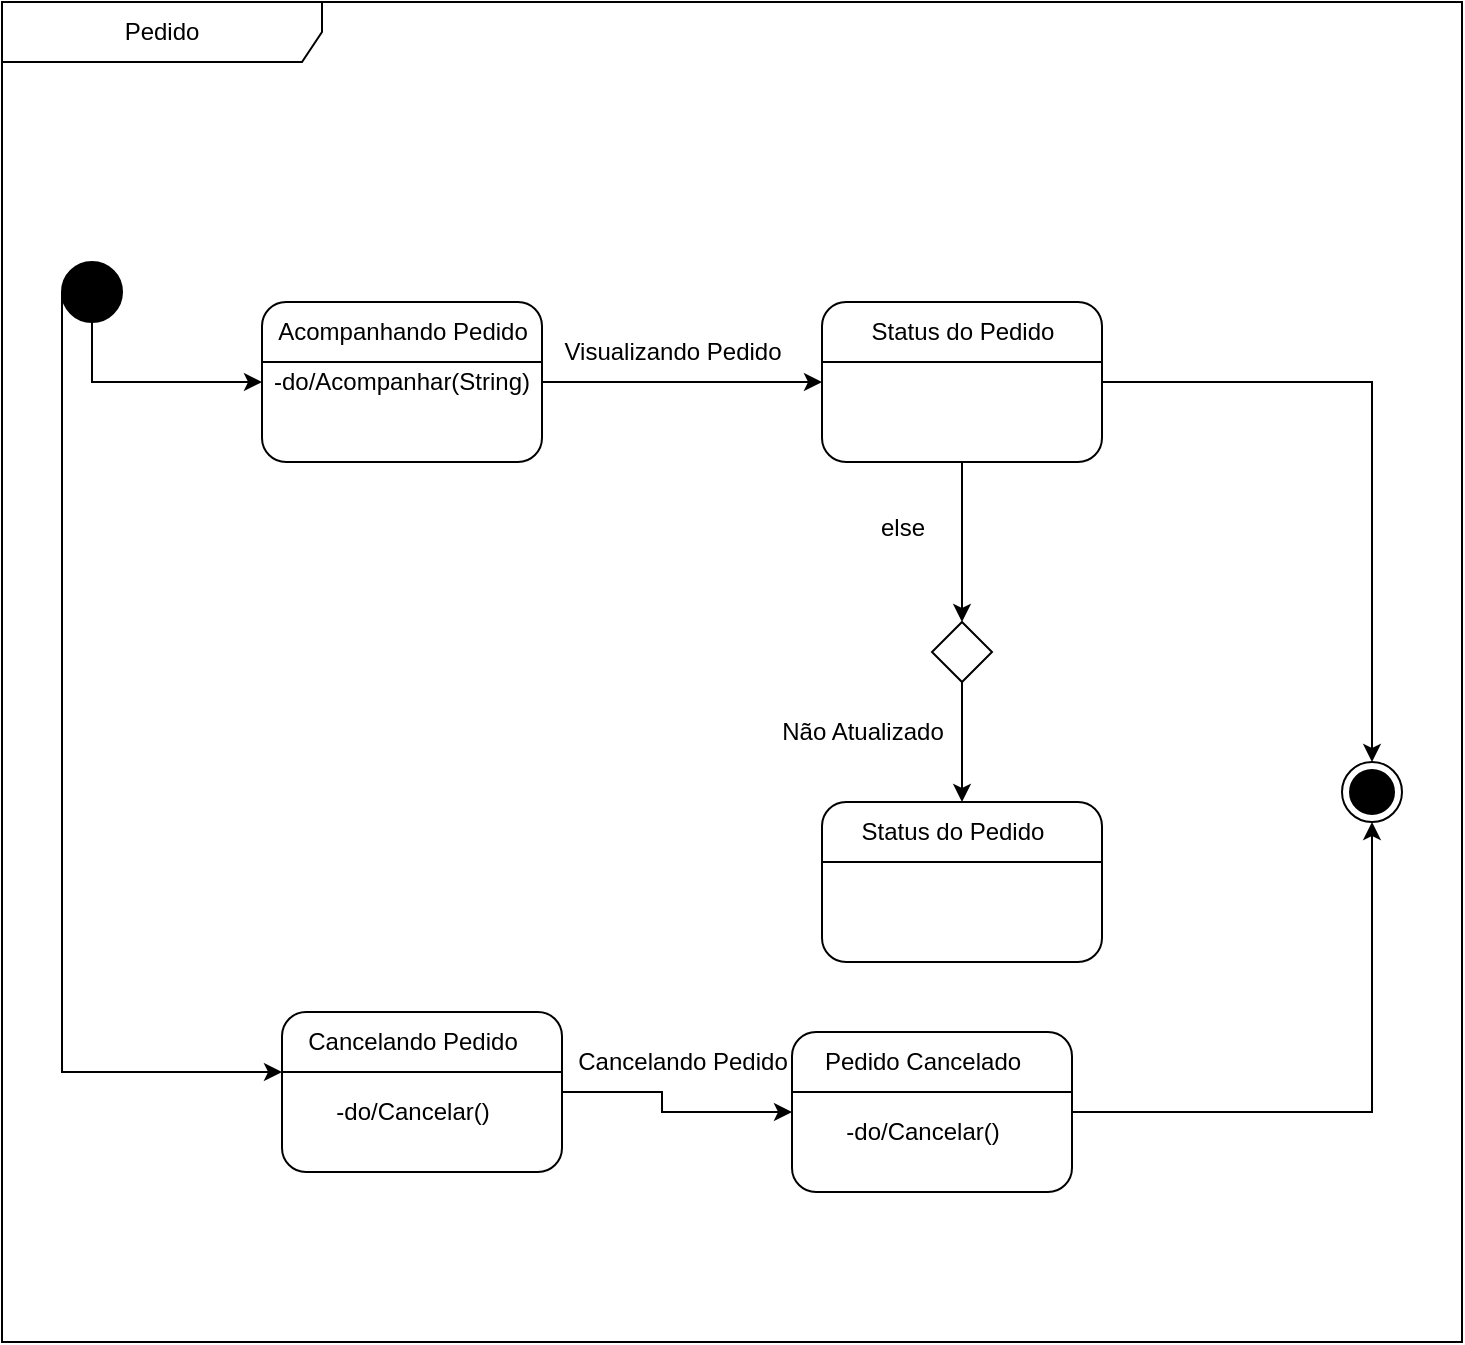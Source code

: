 <mxfile version="21.6.8" type="device">
  <diagram name="Página-1" id="yfsGrHFLRcuCW_4Or4hE">
    <mxGraphModel dx="1435" dy="782" grid="1" gridSize="10" guides="1" tooltips="1" connect="1" arrows="1" fold="1" page="1" pageScale="1" pageWidth="827" pageHeight="1169" math="0" shadow="0">
      <root>
        <mxCell id="0" />
        <mxCell id="1" parent="0" />
        <mxCell id="n8j8MZOQE-FzGDoBBmRm-1" value="Pedido" style="shape=umlFrame;whiteSpace=wrap;html=1;pointerEvents=0;recursiveResize=0;container=1;collapsible=0;width=160;" vertex="1" parent="1">
          <mxGeometry x="40" y="40" width="730" height="670" as="geometry" />
        </mxCell>
        <mxCell id="n8j8MZOQE-FzGDoBBmRm-15" style="edgeStyle=orthogonalEdgeStyle;rounded=0;orthogonalLoop=1;jettySize=auto;html=1;entryX=0;entryY=0.5;entryDx=0;entryDy=0;" edge="1" parent="n8j8MZOQE-FzGDoBBmRm-1" source="n8j8MZOQE-FzGDoBBmRm-3" target="n8j8MZOQE-FzGDoBBmRm-10">
          <mxGeometry relative="1" as="geometry" />
        </mxCell>
        <mxCell id="n8j8MZOQE-FzGDoBBmRm-3" value="-do/Acompanhar(String)" style="rounded=1;whiteSpace=wrap;html=1;" vertex="1" parent="n8j8MZOQE-FzGDoBBmRm-1">
          <mxGeometry x="130" y="150" width="140" height="80" as="geometry" />
        </mxCell>
        <mxCell id="n8j8MZOQE-FzGDoBBmRm-18" style="edgeStyle=orthogonalEdgeStyle;rounded=0;orthogonalLoop=1;jettySize=auto;html=1;exitX=0.5;exitY=1;exitDx=0;exitDy=0;" edge="1" parent="n8j8MZOQE-FzGDoBBmRm-1" source="n8j8MZOQE-FzGDoBBmRm-4" target="n8j8MZOQE-FzGDoBBmRm-3">
          <mxGeometry relative="1" as="geometry" />
        </mxCell>
        <mxCell id="n8j8MZOQE-FzGDoBBmRm-35" style="edgeStyle=orthogonalEdgeStyle;rounded=0;orthogonalLoop=1;jettySize=auto;html=1;entryX=0;entryY=0.363;entryDx=0;entryDy=0;entryPerimeter=0;exitX=0;exitY=0.5;exitDx=0;exitDy=0;" edge="1" parent="n8j8MZOQE-FzGDoBBmRm-1" source="n8j8MZOQE-FzGDoBBmRm-4" target="n8j8MZOQE-FzGDoBBmRm-31">
          <mxGeometry relative="1" as="geometry">
            <mxPoint x="30" y="160" as="sourcePoint" />
            <mxPoint x="140" y="560" as="targetPoint" />
            <Array as="points">
              <mxPoint x="30" y="535" />
            </Array>
          </mxGeometry>
        </mxCell>
        <mxCell id="n8j8MZOQE-FzGDoBBmRm-4" value="" style="ellipse;fillColor=strokeColor;html=1;" vertex="1" parent="n8j8MZOQE-FzGDoBBmRm-1">
          <mxGeometry x="30" y="130" width="30" height="30" as="geometry" />
        </mxCell>
        <mxCell id="n8j8MZOQE-FzGDoBBmRm-5" value="" style="ellipse;html=1;shape=endState;fillColor=strokeColor;" vertex="1" parent="n8j8MZOQE-FzGDoBBmRm-1">
          <mxGeometry x="670" y="380" width="30" height="30" as="geometry" />
        </mxCell>
        <mxCell id="n8j8MZOQE-FzGDoBBmRm-6" value="" style="endArrow=none;html=1;rounded=0;entryX=0;entryY=0.25;entryDx=0;entryDy=0;exitX=1;exitY=0.25;exitDx=0;exitDy=0;" edge="1" parent="n8j8MZOQE-FzGDoBBmRm-1">
          <mxGeometry width="50" height="50" relative="1" as="geometry">
            <mxPoint x="270" y="180" as="sourcePoint" />
            <mxPoint x="130" y="180" as="targetPoint" />
          </mxGeometry>
        </mxCell>
        <mxCell id="n8j8MZOQE-FzGDoBBmRm-9" value="Acompanhando Pedido" style="text;html=1;align=center;verticalAlign=middle;resizable=0;points=[];autosize=1;strokeColor=none;fillColor=none;" vertex="1" parent="n8j8MZOQE-FzGDoBBmRm-1">
          <mxGeometry x="125" y="150" width="150" height="30" as="geometry" />
        </mxCell>
        <mxCell id="n8j8MZOQE-FzGDoBBmRm-17" style="edgeStyle=orthogonalEdgeStyle;rounded=0;orthogonalLoop=1;jettySize=auto;html=1;entryX=0.5;entryY=0;entryDx=0;entryDy=0;" edge="1" parent="n8j8MZOQE-FzGDoBBmRm-1" source="n8j8MZOQE-FzGDoBBmRm-10" target="n8j8MZOQE-FzGDoBBmRm-5">
          <mxGeometry relative="1" as="geometry" />
        </mxCell>
        <mxCell id="n8j8MZOQE-FzGDoBBmRm-21" style="edgeStyle=orthogonalEdgeStyle;rounded=0;orthogonalLoop=1;jettySize=auto;html=1;exitX=0.5;exitY=1;exitDx=0;exitDy=0;entryX=0.5;entryY=0;entryDx=0;entryDy=0;" edge="1" parent="n8j8MZOQE-FzGDoBBmRm-1" source="n8j8MZOQE-FzGDoBBmRm-10" target="n8j8MZOQE-FzGDoBBmRm-20">
          <mxGeometry relative="1" as="geometry" />
        </mxCell>
        <mxCell id="n8j8MZOQE-FzGDoBBmRm-10" value="" style="rounded=1;whiteSpace=wrap;html=1;" vertex="1" parent="n8j8MZOQE-FzGDoBBmRm-1">
          <mxGeometry x="410" y="150" width="140" height="80" as="geometry" />
        </mxCell>
        <mxCell id="n8j8MZOQE-FzGDoBBmRm-11" value="" style="endArrow=none;html=1;rounded=0;entryX=0;entryY=0.25;entryDx=0;entryDy=0;exitX=1;exitY=0.25;exitDx=0;exitDy=0;" edge="1" parent="n8j8MZOQE-FzGDoBBmRm-1">
          <mxGeometry width="50" height="50" relative="1" as="geometry">
            <mxPoint x="550" y="180" as="sourcePoint" />
            <mxPoint x="410" y="180" as="targetPoint" />
          </mxGeometry>
        </mxCell>
        <mxCell id="n8j8MZOQE-FzGDoBBmRm-12" value="Status do Pedido" style="text;html=1;align=center;verticalAlign=middle;resizable=0;points=[];autosize=1;strokeColor=none;fillColor=none;" vertex="1" parent="n8j8MZOQE-FzGDoBBmRm-1">
          <mxGeometry x="425" y="150" width="110" height="30" as="geometry" />
        </mxCell>
        <mxCell id="n8j8MZOQE-FzGDoBBmRm-16" value="Visualizando Pedido" style="text;html=1;align=center;verticalAlign=middle;resizable=0;points=[];autosize=1;strokeColor=none;fillColor=none;" vertex="1" parent="n8j8MZOQE-FzGDoBBmRm-1">
          <mxGeometry x="270" y="160" width="130" height="30" as="geometry" />
        </mxCell>
        <mxCell id="n8j8MZOQE-FzGDoBBmRm-25" style="edgeStyle=orthogonalEdgeStyle;rounded=0;orthogonalLoop=1;jettySize=auto;html=1;exitX=0.5;exitY=1;exitDx=0;exitDy=0;entryX=0.5;entryY=0;entryDx=0;entryDy=0;" edge="1" parent="n8j8MZOQE-FzGDoBBmRm-1" source="n8j8MZOQE-FzGDoBBmRm-20" target="n8j8MZOQE-FzGDoBBmRm-22">
          <mxGeometry relative="1" as="geometry" />
        </mxCell>
        <mxCell id="n8j8MZOQE-FzGDoBBmRm-20" value="" style="rhombus;" vertex="1" parent="n8j8MZOQE-FzGDoBBmRm-1">
          <mxGeometry x="465" y="310" width="30" height="30" as="geometry" />
        </mxCell>
        <mxCell id="n8j8MZOQE-FzGDoBBmRm-22" value="" style="rounded=1;whiteSpace=wrap;html=1;" vertex="1" parent="n8j8MZOQE-FzGDoBBmRm-1">
          <mxGeometry x="410" y="400" width="140" height="80" as="geometry" />
        </mxCell>
        <mxCell id="n8j8MZOQE-FzGDoBBmRm-23" value="" style="endArrow=none;html=1;rounded=0;entryX=0;entryY=0.25;entryDx=0;entryDy=0;exitX=1;exitY=0.25;exitDx=0;exitDy=0;" edge="1" parent="n8j8MZOQE-FzGDoBBmRm-1">
          <mxGeometry width="50" height="50" relative="1" as="geometry">
            <mxPoint x="550" y="430" as="sourcePoint" />
            <mxPoint x="410" y="430" as="targetPoint" />
          </mxGeometry>
        </mxCell>
        <mxCell id="n8j8MZOQE-FzGDoBBmRm-29" value="Status do Pedido" style="text;html=1;align=center;verticalAlign=middle;resizable=0;points=[];autosize=1;strokeColor=none;fillColor=none;" vertex="1" parent="n8j8MZOQE-FzGDoBBmRm-1">
          <mxGeometry x="420" y="400" width="110" height="30" as="geometry" />
        </mxCell>
        <mxCell id="n8j8MZOQE-FzGDoBBmRm-41" style="edgeStyle=orthogonalEdgeStyle;rounded=0;orthogonalLoop=1;jettySize=auto;html=1;exitX=1;exitY=0.5;exitDx=0;exitDy=0;entryX=0;entryY=0.5;entryDx=0;entryDy=0;" edge="1" parent="n8j8MZOQE-FzGDoBBmRm-1" source="n8j8MZOQE-FzGDoBBmRm-31" target="n8j8MZOQE-FzGDoBBmRm-37">
          <mxGeometry relative="1" as="geometry">
            <Array as="points">
              <mxPoint x="330" y="545" />
              <mxPoint x="330" y="555" />
            </Array>
          </mxGeometry>
        </mxCell>
        <mxCell id="n8j8MZOQE-FzGDoBBmRm-31" value="" style="rounded=1;whiteSpace=wrap;html=1;" vertex="1" parent="n8j8MZOQE-FzGDoBBmRm-1">
          <mxGeometry x="140" y="505" width="140" height="80" as="geometry" />
        </mxCell>
        <mxCell id="n8j8MZOQE-FzGDoBBmRm-32" value="" style="endArrow=none;html=1;rounded=0;entryX=0;entryY=0.25;entryDx=0;entryDy=0;exitX=1;exitY=0.25;exitDx=0;exitDy=0;" edge="1" parent="n8j8MZOQE-FzGDoBBmRm-1">
          <mxGeometry width="50" height="50" relative="1" as="geometry">
            <mxPoint x="280" y="535" as="sourcePoint" />
            <mxPoint x="140" y="535" as="targetPoint" />
          </mxGeometry>
        </mxCell>
        <mxCell id="n8j8MZOQE-FzGDoBBmRm-33" value="Cancelando Pedido" style="text;html=1;align=center;verticalAlign=middle;resizable=0;points=[];autosize=1;strokeColor=none;fillColor=none;" vertex="1" parent="n8j8MZOQE-FzGDoBBmRm-1">
          <mxGeometry x="140" y="505" width="130" height="30" as="geometry" />
        </mxCell>
        <mxCell id="n8j8MZOQE-FzGDoBBmRm-34" value="-do/Cancelar()" style="text;html=1;align=center;verticalAlign=middle;resizable=0;points=[];autosize=1;strokeColor=none;fillColor=none;" vertex="1" parent="n8j8MZOQE-FzGDoBBmRm-1">
          <mxGeometry x="155" y="540" width="100" height="30" as="geometry" />
        </mxCell>
        <mxCell id="n8j8MZOQE-FzGDoBBmRm-28" value="Não Atualizado" style="text;html=1;align=center;verticalAlign=middle;resizable=0;points=[];autosize=1;strokeColor=none;fillColor=none;" vertex="1" parent="n8j8MZOQE-FzGDoBBmRm-1">
          <mxGeometry x="380" y="350" width="100" height="30" as="geometry" />
        </mxCell>
        <mxCell id="n8j8MZOQE-FzGDoBBmRm-44" style="edgeStyle=orthogonalEdgeStyle;rounded=0;orthogonalLoop=1;jettySize=auto;html=1;" edge="1" parent="n8j8MZOQE-FzGDoBBmRm-1" source="n8j8MZOQE-FzGDoBBmRm-37" target="n8j8MZOQE-FzGDoBBmRm-5">
          <mxGeometry relative="1" as="geometry" />
        </mxCell>
        <mxCell id="n8j8MZOQE-FzGDoBBmRm-37" value="" style="rounded=1;whiteSpace=wrap;html=1;" vertex="1" parent="n8j8MZOQE-FzGDoBBmRm-1">
          <mxGeometry x="395" y="515" width="140" height="80" as="geometry" />
        </mxCell>
        <mxCell id="n8j8MZOQE-FzGDoBBmRm-38" value="" style="endArrow=none;html=1;rounded=0;entryX=0;entryY=0.25;entryDx=0;entryDy=0;exitX=1;exitY=0.25;exitDx=0;exitDy=0;" edge="1" parent="n8j8MZOQE-FzGDoBBmRm-1">
          <mxGeometry width="50" height="50" relative="1" as="geometry">
            <mxPoint x="535" y="545" as="sourcePoint" />
            <mxPoint x="395" y="545" as="targetPoint" />
          </mxGeometry>
        </mxCell>
        <mxCell id="n8j8MZOQE-FzGDoBBmRm-40" value="-do/Cancelar()" style="text;html=1;align=center;verticalAlign=middle;resizable=0;points=[];autosize=1;strokeColor=none;fillColor=none;" vertex="1" parent="n8j8MZOQE-FzGDoBBmRm-1">
          <mxGeometry x="410" y="550" width="100" height="30" as="geometry" />
        </mxCell>
        <mxCell id="n8j8MZOQE-FzGDoBBmRm-43" value="Pedido Cancelado" style="text;html=1;align=center;verticalAlign=middle;resizable=0;points=[];autosize=1;strokeColor=none;fillColor=none;" vertex="1" parent="n8j8MZOQE-FzGDoBBmRm-1">
          <mxGeometry x="400" y="515" width="120" height="30" as="geometry" />
        </mxCell>
        <mxCell id="n8j8MZOQE-FzGDoBBmRm-42" value="Cancelando Pedido" style="text;html=1;align=center;verticalAlign=middle;resizable=0;points=[];autosize=1;strokeColor=none;fillColor=none;" vertex="1" parent="n8j8MZOQE-FzGDoBBmRm-1">
          <mxGeometry x="275" y="515" width="130" height="30" as="geometry" />
        </mxCell>
        <mxCell id="n8j8MZOQE-FzGDoBBmRm-26" value="else" style="text;html=1;align=center;verticalAlign=middle;resizable=0;points=[];autosize=1;strokeColor=none;fillColor=none;" vertex="1" parent="1">
          <mxGeometry x="465" y="288" width="50" height="30" as="geometry" />
        </mxCell>
      </root>
    </mxGraphModel>
  </diagram>
</mxfile>
